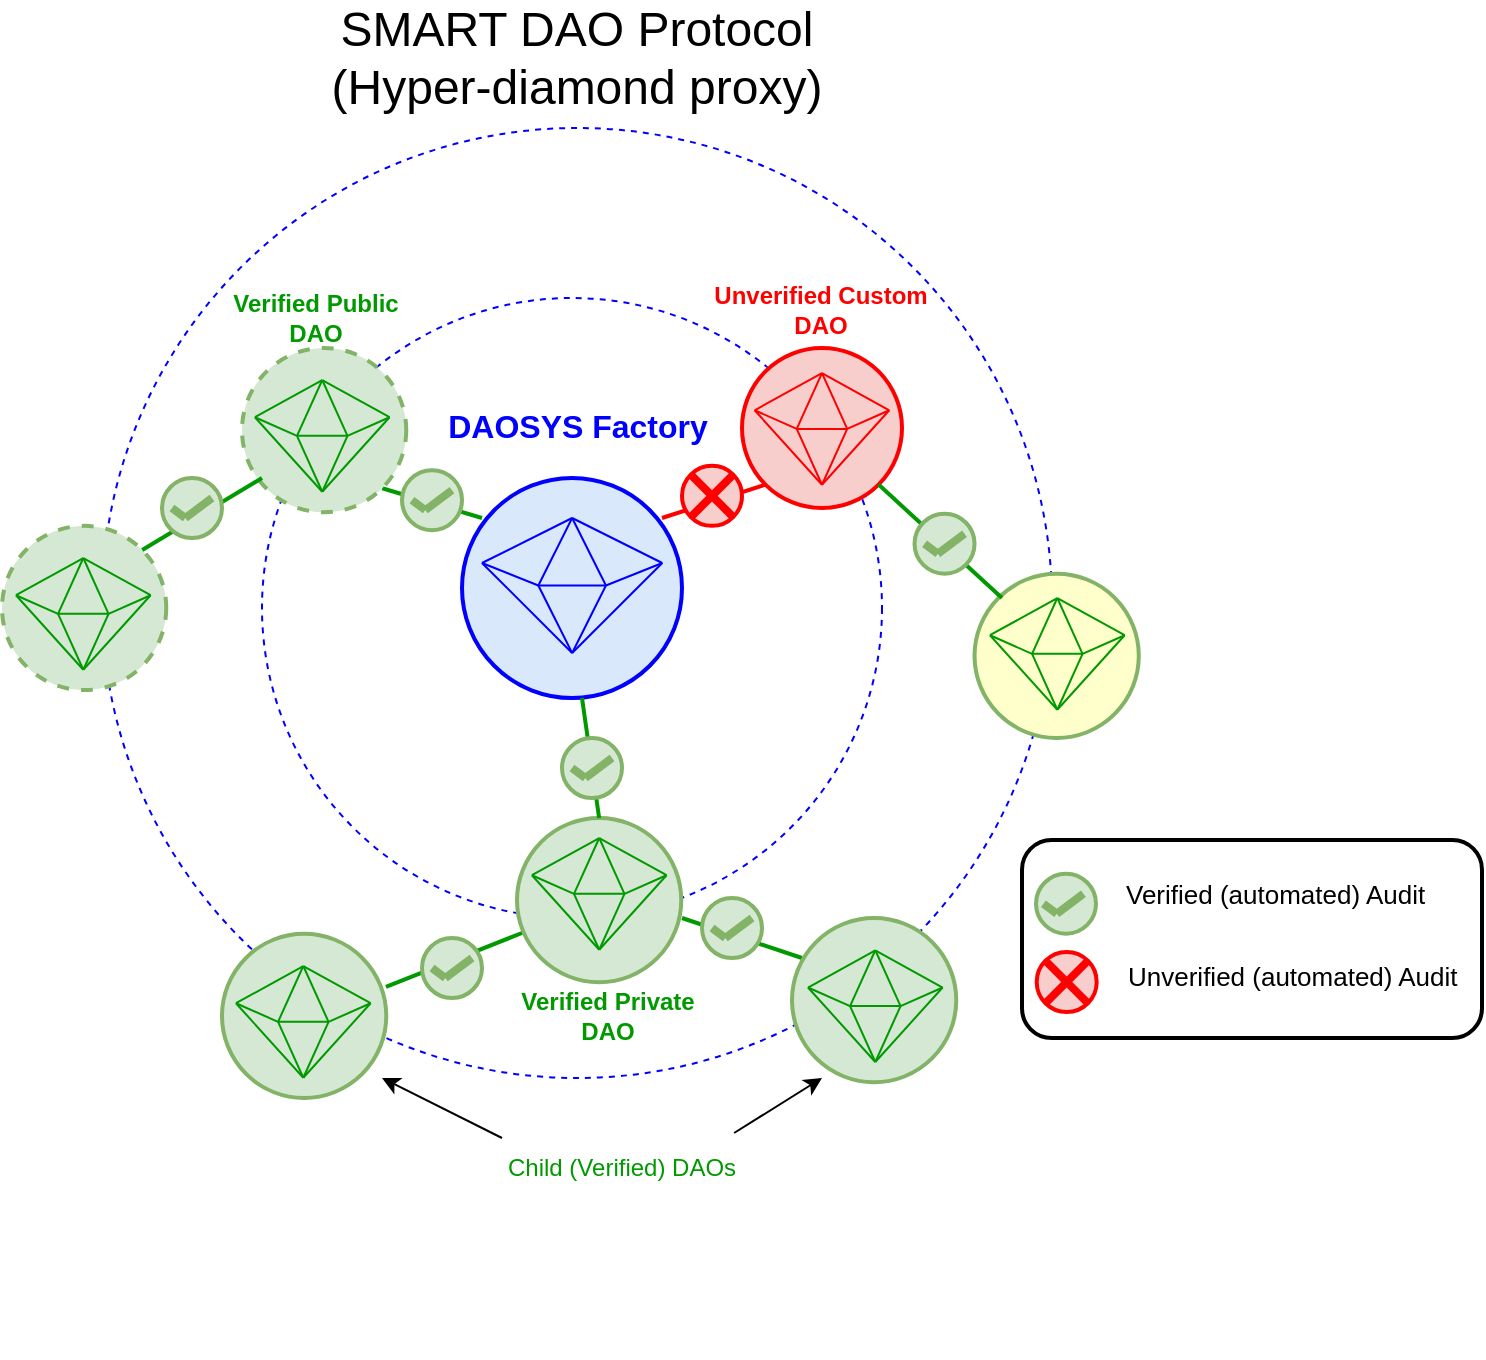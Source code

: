 <mxfile version="20.3.2" type="device"><diagram id="mxjwG-1gAkpVpYKzpntT" name="Page-1"><mxGraphModel dx="736" dy="1671" grid="1" gridSize="10" guides="1" tooltips="1" connect="1" arrows="1" fold="1" page="1" pageScale="1" pageWidth="850" pageHeight="1100" math="0" shadow="0"><root><mxCell id="0"/><mxCell id="1" parent="0"/><mxCell id="NHrQ_4SbH-Tb-YFwiNHi-237" value="" style="rounded=1;whiteSpace=wrap;html=1;strokeColor=#000000;strokeWidth=2;fontSize=20;fontColor=#009900;fillColor=#FFFFFF;" parent="1" vertex="1"><mxGeometry x="540" y="411" width="230" height="99" as="geometry"/></mxCell><mxCell id="NHrQ_4SbH-Tb-YFwiNHi-106" value="" style="ellipse;whiteSpace=wrap;html=1;aspect=fixed;strokeColor=#0000FF;strokeWidth=1;fillColor=#FFFFFF;dashed=1;" parent="1" vertex="1"><mxGeometry x="80" y="55" width="475" height="475" as="geometry"/></mxCell><mxCell id="NHrQ_4SbH-Tb-YFwiNHi-15" value="" style="group" parent="1" vertex="1" connectable="0"><mxGeometry x="260" y="230" width="380" height="440" as="geometry"/></mxCell><mxCell id="NHrQ_4SbH-Tb-YFwiNHi-19" value="" style="ellipse;whiteSpace=wrap;html=1;aspect=fixed;strokeWidth=1;strokeColor=#0000FF;dashed=1;" parent="NHrQ_4SbH-Tb-YFwiNHi-15" vertex="1"><mxGeometry x="-100" y="-90" width="310" height="310" as="geometry"/></mxCell><mxCell id="NHrQ_4SbH-Tb-YFwiNHi-65" value="" style="group" parent="NHrQ_4SbH-Tb-YFwiNHi-15" vertex="1" connectable="0"><mxGeometry x="47.5" y="200" width="140" height="240" as="geometry"/></mxCell><mxCell id="NHrQ_4SbH-Tb-YFwiNHi-66" value="" style="group" parent="NHrQ_4SbH-Tb-YFwiNHi-65" vertex="1" connectable="0"><mxGeometry x="-20" y="-30" width="140" height="240" as="geometry"/></mxCell><mxCell id="NHrQ_4SbH-Tb-YFwiNHi-67" value="" style="ellipse;whiteSpace=wrap;html=1;aspect=fixed;fillColor=#d5e8d4;strokeColor=#82b366;strokeWidth=2;" parent="NHrQ_4SbH-Tb-YFwiNHi-66" vertex="1"><mxGeometry width="82.133" height="82.133" as="geometry"/></mxCell><mxCell id="NHrQ_4SbH-Tb-YFwiNHi-68" value="" style="group" parent="NHrQ_4SbH-Tb-YFwiNHi-66" vertex="1" connectable="0"><mxGeometry x="7.467" y="9.998" width="74.667" height="74.483" as="geometry"/></mxCell><mxCell id="NHrQ_4SbH-Tb-YFwiNHi-69" value="" style="endArrow=none;html=1;rounded=0;strokeColor=#009900;" parent="NHrQ_4SbH-Tb-YFwiNHi-68" edge="1"><mxGeometry width="50" height="50" relative="1" as="geometry"><mxPoint y="18.621" as="sourcePoint"/><mxPoint x="33.653" as="targetPoint"/></mxGeometry></mxCell><mxCell id="NHrQ_4SbH-Tb-YFwiNHi-70" value="" style="endArrow=none;html=1;rounded=0;strokeColor=#009900;" parent="NHrQ_4SbH-Tb-YFwiNHi-68" edge="1"><mxGeometry width="50" height="50" relative="1" as="geometry"><mxPoint x="21.033" y="27.931" as="sourcePoint"/><mxPoint x="33.653" as="targetPoint"/></mxGeometry></mxCell><mxCell id="NHrQ_4SbH-Tb-YFwiNHi-71" value="" style="endArrow=none;html=1;rounded=0;strokeColor=#009900;" parent="NHrQ_4SbH-Tb-YFwiNHi-68" edge="1"><mxGeometry width="50" height="50" relative="1" as="geometry"><mxPoint x="46.272" y="27.931" as="sourcePoint"/><mxPoint x="33.653" as="targetPoint"/></mxGeometry></mxCell><mxCell id="NHrQ_4SbH-Tb-YFwiNHi-72" value="" style="endArrow=none;html=1;rounded=0;strokeColor=#009900;" parent="NHrQ_4SbH-Tb-YFwiNHi-68" edge="1"><mxGeometry width="50" height="50" relative="1" as="geometry"><mxPoint x="33.653" as="sourcePoint"/><mxPoint x="67.305" y="18.621" as="targetPoint"/></mxGeometry></mxCell><mxCell id="NHrQ_4SbH-Tb-YFwiNHi-73" value="" style="endArrow=none;html=1;rounded=0;strokeColor=#009900;" parent="NHrQ_4SbH-Tb-YFwiNHi-68" edge="1"><mxGeometry width="50" height="50" relative="1" as="geometry"><mxPoint y="18.621" as="sourcePoint"/><mxPoint x="33.653" y="55.862" as="targetPoint"/></mxGeometry></mxCell><mxCell id="NHrQ_4SbH-Tb-YFwiNHi-74" value="" style="endArrow=none;html=1;rounded=0;strokeColor=#009900;" parent="NHrQ_4SbH-Tb-YFwiNHi-68" edge="1"><mxGeometry width="50" height="50" relative="1" as="geometry"><mxPoint x="33.653" y="55.862" as="sourcePoint"/><mxPoint x="67.305" y="18.621" as="targetPoint"/></mxGeometry></mxCell><mxCell id="NHrQ_4SbH-Tb-YFwiNHi-75" value="" style="endArrow=none;html=1;rounded=0;strokeColor=#009900;" parent="NHrQ_4SbH-Tb-YFwiNHi-68" edge="1"><mxGeometry width="50" height="50" relative="1" as="geometry"><mxPoint x="33.653" y="55.862" as="sourcePoint"/><mxPoint x="46.272" y="27.931" as="targetPoint"/></mxGeometry></mxCell><mxCell id="NHrQ_4SbH-Tb-YFwiNHi-76" value="" style="endArrow=none;html=1;rounded=0;strokeColor=#009900;" parent="NHrQ_4SbH-Tb-YFwiNHi-68" edge="1"><mxGeometry width="50" height="50" relative="1" as="geometry"><mxPoint x="33.653" y="55.862" as="sourcePoint"/><mxPoint x="21.033" y="27.931" as="targetPoint"/></mxGeometry></mxCell><mxCell id="NHrQ_4SbH-Tb-YFwiNHi-77" value="" style="endArrow=none;html=1;rounded=0;strokeColor=#009900;" parent="NHrQ_4SbH-Tb-YFwiNHi-68" edge="1"><mxGeometry width="50" height="50" relative="1" as="geometry"><mxPoint x="21.033" y="27.931" as="sourcePoint"/><mxPoint x="46.272" y="27.931" as="targetPoint"/></mxGeometry></mxCell><mxCell id="NHrQ_4SbH-Tb-YFwiNHi-78" value="" style="endArrow=none;html=1;rounded=0;strokeColor=#009900;" parent="NHrQ_4SbH-Tb-YFwiNHi-68" edge="1"><mxGeometry width="50" height="50" relative="1" as="geometry"><mxPoint x="46.272" y="27.931" as="sourcePoint"/><mxPoint x="67.305" y="18.621" as="targetPoint"/></mxGeometry></mxCell><mxCell id="NHrQ_4SbH-Tb-YFwiNHi-79" value="" style="endArrow=none;html=1;rounded=0;strokeColor=#009900;" parent="NHrQ_4SbH-Tb-YFwiNHi-68" edge="1"><mxGeometry width="50" height="50" relative="1" as="geometry"><mxPoint y="18.621" as="sourcePoint"/><mxPoint x="21.033" y="27.931" as="targetPoint"/></mxGeometry></mxCell><mxCell id="NHrQ_4SbH-Tb-YFwiNHi-165" value="" style="endArrow=none;html=1;rounded=0;strokeWidth=2;fillColor=#008a00;strokeColor=#009900;" parent="NHrQ_4SbH-Tb-YFwiNHi-66" edge="1"><mxGeometry width="50" height="50" relative="1" as="geometry"><mxPoint x="142.5" y="70" as="sourcePoint"/><mxPoint x="82.5" y="50" as="targetPoint"/></mxGeometry></mxCell><mxCell id="NHrQ_4SbH-Tb-YFwiNHi-201" value="" style="group" parent="NHrQ_4SbH-Tb-YFwiNHi-66" vertex="1" connectable="0"><mxGeometry x="92.5" y="40" width="30" height="30" as="geometry"/></mxCell><mxCell id="NHrQ_4SbH-Tb-YFwiNHi-202" value="" style="ellipse;whiteSpace=wrap;html=1;aspect=fixed;strokeColor=#82B366;strokeWidth=2;fillColor=#D5E8D4;" parent="NHrQ_4SbH-Tb-YFwiNHi-201" vertex="1"><mxGeometry width="30" height="30" as="geometry"/></mxCell><mxCell id="NHrQ_4SbH-Tb-YFwiNHi-203" value="" style="group" parent="NHrQ_4SbH-Tb-YFwiNHi-201" vertex="1" connectable="0"><mxGeometry x="5" y="10" width="20" height="10" as="geometry"/></mxCell><mxCell id="NHrQ_4SbH-Tb-YFwiNHi-204" value="" style="endArrow=none;html=1;rounded=0;strokeColor=#82B366;strokeWidth=4;" parent="NHrQ_4SbH-Tb-YFwiNHi-203" edge="1"><mxGeometry width="50" height="50" relative="1" as="geometry"><mxPoint x="6.667" y="10" as="sourcePoint"/><mxPoint x="20" as="targetPoint"/></mxGeometry></mxCell><mxCell id="NHrQ_4SbH-Tb-YFwiNHi-205" value="" style="endArrow=none;html=1;rounded=0;strokeColor=#82B366;strokeWidth=4;" parent="NHrQ_4SbH-Tb-YFwiNHi-203" edge="1"><mxGeometry width="50" height="50" relative="1" as="geometry"><mxPoint x="6.667" y="10" as="sourcePoint"/><mxPoint y="5" as="targetPoint"/></mxGeometry></mxCell><mxCell id="NHrQ_4SbH-Tb-YFwiNHi-219" value="&lt;font color=&quot;#009900&quot;&gt;Child (Verified) DAOs&lt;/font&gt;" style="text;html=1;strokeColor=none;fillColor=none;align=left;verticalAlign=middle;whiteSpace=wrap;rounded=0;strokeWidth=2;" parent="NHrQ_4SbH-Tb-YFwiNHi-66" vertex="1"><mxGeometry x="-6.5" y="160" width="130" height="30" as="geometry"/></mxCell><mxCell id="NHrQ_4SbH-Tb-YFwiNHi-224" value="&lt;b&gt;&lt;font color=&quot;#009900&quot;&gt;Verified Private &lt;br&gt;DAO&lt;/font&gt;&lt;/b&gt;" style="text;html=1;strokeColor=none;fillColor=none;align=center;verticalAlign=middle;whiteSpace=wrap;rounded=0;strokeWidth=2;" parent="NHrQ_4SbH-Tb-YFwiNHi-66" vertex="1"><mxGeometry x="-19.93" y="84.48" width="130" height="30" as="geometry"/></mxCell><mxCell id="NHrQ_4SbH-Tb-YFwiNHi-12" value="" style="ellipse;whiteSpace=wrap;html=1;aspect=fixed;fillColor=#dae8fc;strokeColor=#0000FF;strokeWidth=2;" parent="NHrQ_4SbH-Tb-YFwiNHi-15" vertex="1"><mxGeometry width="110" height="110" as="geometry"/></mxCell><mxCell id="NHrQ_4SbH-Tb-YFwiNHi-150" value="" style="group" parent="NHrQ_4SbH-Tb-YFwiNHi-15" vertex="1" connectable="0"><mxGeometry x="165" y="220" width="84.67" height="92.61" as="geometry"/></mxCell><mxCell id="NHrQ_4SbH-Tb-YFwiNHi-151" value="" style="ellipse;whiteSpace=wrap;html=1;aspect=fixed;fillColor=#d5e8d4;strokeColor=#82b366;strokeWidth=2;" parent="NHrQ_4SbH-Tb-YFwiNHi-150" vertex="1"><mxGeometry width="82.133" height="82.133" as="geometry"/></mxCell><mxCell id="NHrQ_4SbH-Tb-YFwiNHi-152" value="" style="group" parent="NHrQ_4SbH-Tb-YFwiNHi-150" vertex="1" connectable="0"><mxGeometry x="8" y="16.13" width="74.67" height="74.48" as="geometry"/></mxCell><mxCell id="NHrQ_4SbH-Tb-YFwiNHi-153" value="" style="endArrow=none;html=1;rounded=0;strokeColor=#009900;" parent="NHrQ_4SbH-Tb-YFwiNHi-152" edge="1"><mxGeometry width="50" height="50" relative="1" as="geometry"><mxPoint y="18.62" as="sourcePoint"/><mxPoint x="33.654" as="targetPoint"/></mxGeometry></mxCell><mxCell id="NHrQ_4SbH-Tb-YFwiNHi-154" value="" style="endArrow=none;html=1;rounded=0;strokeColor=#009900;" parent="NHrQ_4SbH-Tb-YFwiNHi-152" edge="1"><mxGeometry width="50" height="50" relative="1" as="geometry"><mxPoint x="21.034" y="27.93" as="sourcePoint"/><mxPoint x="33.654" as="targetPoint"/></mxGeometry></mxCell><mxCell id="NHrQ_4SbH-Tb-YFwiNHi-155" value="" style="endArrow=none;html=1;rounded=0;strokeColor=#009900;" parent="NHrQ_4SbH-Tb-YFwiNHi-152" edge="1"><mxGeometry width="50" height="50" relative="1" as="geometry"><mxPoint x="46.274" y="27.93" as="sourcePoint"/><mxPoint x="33.654" as="targetPoint"/></mxGeometry></mxCell><mxCell id="NHrQ_4SbH-Tb-YFwiNHi-156" value="" style="endArrow=none;html=1;rounded=0;strokeColor=#009900;" parent="NHrQ_4SbH-Tb-YFwiNHi-152" edge="1"><mxGeometry width="50" height="50" relative="1" as="geometry"><mxPoint x="33.654" as="sourcePoint"/><mxPoint x="67.308" y="18.62" as="targetPoint"/></mxGeometry></mxCell><mxCell id="NHrQ_4SbH-Tb-YFwiNHi-157" value="" style="endArrow=none;html=1;rounded=0;strokeColor=#009900;" parent="NHrQ_4SbH-Tb-YFwiNHi-152" edge="1"><mxGeometry width="50" height="50" relative="1" as="geometry"><mxPoint y="18.62" as="sourcePoint"/><mxPoint x="33.654" y="55.86" as="targetPoint"/></mxGeometry></mxCell><mxCell id="NHrQ_4SbH-Tb-YFwiNHi-158" value="" style="endArrow=none;html=1;rounded=0;strokeColor=#009900;" parent="NHrQ_4SbH-Tb-YFwiNHi-152" edge="1"><mxGeometry width="50" height="50" relative="1" as="geometry"><mxPoint x="33.654" y="55.86" as="sourcePoint"/><mxPoint x="67.308" y="18.62" as="targetPoint"/></mxGeometry></mxCell><mxCell id="NHrQ_4SbH-Tb-YFwiNHi-159" value="" style="endArrow=none;html=1;rounded=0;strokeColor=#009900;" parent="NHrQ_4SbH-Tb-YFwiNHi-152" edge="1"><mxGeometry width="50" height="50" relative="1" as="geometry"><mxPoint x="33.654" y="55.86" as="sourcePoint"/><mxPoint x="46.274" y="27.93" as="targetPoint"/></mxGeometry></mxCell><mxCell id="NHrQ_4SbH-Tb-YFwiNHi-160" value="" style="endArrow=none;html=1;rounded=0;strokeColor=#009900;" parent="NHrQ_4SbH-Tb-YFwiNHi-152" edge="1"><mxGeometry width="50" height="50" relative="1" as="geometry"><mxPoint x="33.654" y="55.86" as="sourcePoint"/><mxPoint x="21.034" y="27.93" as="targetPoint"/></mxGeometry></mxCell><mxCell id="NHrQ_4SbH-Tb-YFwiNHi-161" value="" style="endArrow=none;html=1;rounded=0;strokeColor=#009900;" parent="NHrQ_4SbH-Tb-YFwiNHi-152" edge="1"><mxGeometry width="50" height="50" relative="1" as="geometry"><mxPoint x="21.034" y="27.93" as="sourcePoint"/><mxPoint x="46.274" y="27.93" as="targetPoint"/></mxGeometry></mxCell><mxCell id="NHrQ_4SbH-Tb-YFwiNHi-162" value="" style="endArrow=none;html=1;rounded=0;strokeColor=#009900;" parent="NHrQ_4SbH-Tb-YFwiNHi-152" edge="1"><mxGeometry width="50" height="50" relative="1" as="geometry"><mxPoint x="46.274" y="27.93" as="sourcePoint"/><mxPoint x="67.308" y="18.62" as="targetPoint"/></mxGeometry></mxCell><mxCell id="NHrQ_4SbH-Tb-YFwiNHi-163" value="" style="endArrow=none;html=1;rounded=0;strokeColor=#009900;" parent="NHrQ_4SbH-Tb-YFwiNHi-152" edge="1"><mxGeometry width="50" height="50" relative="1" as="geometry"><mxPoint y="18.62" as="sourcePoint"/><mxPoint x="21.034" y="27.93" as="targetPoint"/></mxGeometry></mxCell><mxCell id="NHrQ_4SbH-Tb-YFwiNHi-222" value="" style="endArrow=classic;html=1;rounded=0;strokeColor=#000000;strokeWidth=1;exitX=0.885;exitY=-0.083;exitDx=0;exitDy=0;exitPerimeter=0;" parent="NHrQ_4SbH-Tb-YFwiNHi-15" source="NHrQ_4SbH-Tb-YFwiNHi-219" edge="1"><mxGeometry width="50" height="50" relative="1" as="geometry"><mxPoint x="237.39" y="362.02" as="sourcePoint"/><mxPoint x="180" y="300" as="targetPoint"/></mxGeometry></mxCell><mxCell id="NHrQ_4SbH-Tb-YFwiNHi-223" value="&lt;b&gt;&lt;font color=&quot;#0000ff&quot; style=&quot;font-size: 16px;&quot;&gt;DAOSYS Factory&lt;/font&gt;&lt;/b&gt;" style="text;html=1;strokeColor=none;fillColor=none;align=center;verticalAlign=middle;whiteSpace=wrap;rounded=0;strokeWidth=2;" parent="NHrQ_4SbH-Tb-YFwiNHi-15" vertex="1"><mxGeometry x="-12" y="-41" width="140" height="30" as="geometry"/></mxCell><mxCell id="NHrQ_4SbH-Tb-YFwiNHi-13" value="" style="group" parent="1" vertex="1" connectable="0"><mxGeometry x="270" y="250" width="100" height="90" as="geometry"/></mxCell><mxCell id="NHrQ_4SbH-Tb-YFwiNHi-1" value="" style="endArrow=none;html=1;rounded=0;strokeColor=#0000FF;" parent="NHrQ_4SbH-Tb-YFwiNHi-13" edge="1"><mxGeometry width="50" height="50" relative="1" as="geometry"><mxPoint y="22.5" as="sourcePoint"/><mxPoint x="45.07" as="targetPoint"/></mxGeometry></mxCell><mxCell id="NHrQ_4SbH-Tb-YFwiNHi-2" value="" style="endArrow=none;html=1;rounded=0;strokeColor=#0000FF;" parent="NHrQ_4SbH-Tb-YFwiNHi-13" edge="1"><mxGeometry width="50" height="50" relative="1" as="geometry"><mxPoint x="28.169" y="33.75" as="sourcePoint"/><mxPoint x="45.07" as="targetPoint"/></mxGeometry></mxCell><mxCell id="NHrQ_4SbH-Tb-YFwiNHi-3" value="" style="endArrow=none;html=1;rounded=0;strokeColor=#0000FF;" parent="NHrQ_4SbH-Tb-YFwiNHi-13" edge="1"><mxGeometry width="50" height="50" relative="1" as="geometry"><mxPoint x="61.972" y="33.75" as="sourcePoint"/><mxPoint x="45.07" as="targetPoint"/></mxGeometry></mxCell><mxCell id="NHrQ_4SbH-Tb-YFwiNHi-4" value="" style="endArrow=none;html=1;rounded=0;strokeColor=#0000FF;" parent="NHrQ_4SbH-Tb-YFwiNHi-13" edge="1"><mxGeometry width="50" height="50" relative="1" as="geometry"><mxPoint x="45.07" as="sourcePoint"/><mxPoint x="90.141" y="22.5" as="targetPoint"/></mxGeometry></mxCell><mxCell id="NHrQ_4SbH-Tb-YFwiNHi-5" value="" style="endArrow=none;html=1;rounded=0;strokeColor=#0000FF;" parent="NHrQ_4SbH-Tb-YFwiNHi-13" edge="1"><mxGeometry width="50" height="50" relative="1" as="geometry"><mxPoint y="22.5" as="sourcePoint"/><mxPoint x="45.07" y="67.5" as="targetPoint"/></mxGeometry></mxCell><mxCell id="NHrQ_4SbH-Tb-YFwiNHi-6" value="" style="endArrow=none;html=1;rounded=0;strokeColor=#0000FF;" parent="NHrQ_4SbH-Tb-YFwiNHi-13" edge="1"><mxGeometry width="50" height="50" relative="1" as="geometry"><mxPoint x="45.07" y="67.5" as="sourcePoint"/><mxPoint x="90.141" y="22.5" as="targetPoint"/></mxGeometry></mxCell><mxCell id="NHrQ_4SbH-Tb-YFwiNHi-7" value="" style="endArrow=none;html=1;rounded=0;strokeColor=#0000FF;" parent="NHrQ_4SbH-Tb-YFwiNHi-13" edge="1"><mxGeometry width="50" height="50" relative="1" as="geometry"><mxPoint x="45.07" y="67.5" as="sourcePoint"/><mxPoint x="61.972" y="33.75" as="targetPoint"/></mxGeometry></mxCell><mxCell id="NHrQ_4SbH-Tb-YFwiNHi-8" value="" style="endArrow=none;html=1;rounded=0;strokeColor=#0000FF;" parent="NHrQ_4SbH-Tb-YFwiNHi-13" edge="1"><mxGeometry width="50" height="50" relative="1" as="geometry"><mxPoint x="45.07" y="67.5" as="sourcePoint"/><mxPoint x="28.169" y="33.75" as="targetPoint"/></mxGeometry></mxCell><mxCell id="NHrQ_4SbH-Tb-YFwiNHi-9" value="" style="endArrow=none;html=1;rounded=0;strokeColor=#0000FF;" parent="NHrQ_4SbH-Tb-YFwiNHi-13" edge="1"><mxGeometry width="50" height="50" relative="1" as="geometry"><mxPoint x="28.169" y="33.75" as="sourcePoint"/><mxPoint x="61.972" y="33.75" as="targetPoint"/></mxGeometry></mxCell><mxCell id="NHrQ_4SbH-Tb-YFwiNHi-10" value="" style="endArrow=none;html=1;rounded=0;strokeColor=#0000FF;" parent="NHrQ_4SbH-Tb-YFwiNHi-13" edge="1"><mxGeometry width="50" height="50" relative="1" as="geometry"><mxPoint x="61.972" y="33.75" as="sourcePoint"/><mxPoint x="90.141" y="22.5" as="targetPoint"/></mxGeometry></mxCell><mxCell id="NHrQ_4SbH-Tb-YFwiNHi-11" value="" style="endArrow=none;html=1;rounded=0;strokeColor=#0000FF;" parent="NHrQ_4SbH-Tb-YFwiNHi-13" edge="1"><mxGeometry width="50" height="50" relative="1" as="geometry"><mxPoint y="22.5" as="sourcePoint"/><mxPoint x="28.169" y="33.75" as="targetPoint"/></mxGeometry></mxCell><mxCell id="NHrQ_4SbH-Tb-YFwiNHi-85" value="" style="endArrow=none;html=1;rounded=0;strokeWidth=2;fillColor=#e51400;strokeColor=#FF0000;exitX=0;exitY=1;exitDx=0;exitDy=0;" parent="1" source="NHrQ_4SbH-Tb-YFwiNHi-37" edge="1"><mxGeometry width="50" height="50" relative="1" as="geometry"><mxPoint x="580" y="260" as="sourcePoint"/><mxPoint x="360" y="250" as="targetPoint"/></mxGeometry></mxCell><mxCell id="NHrQ_4SbH-Tb-YFwiNHi-84" value="" style="endArrow=none;html=1;rounded=0;exitX=1;exitY=1;exitDx=0;exitDy=0;strokeWidth=2;fillColor=#008a00;strokeColor=#009900;" parent="1" source="NHrQ_4SbH-Tb-YFwiNHi-22" edge="1"><mxGeometry width="50" height="50" relative="1" as="geometry"><mxPoint x="439.995" y="112.028" as="sourcePoint"/><mxPoint x="270" y="250" as="targetPoint"/></mxGeometry></mxCell><mxCell id="NHrQ_4SbH-Tb-YFwiNHi-86" value="&lt;b&gt;&lt;font color=&quot;#ff0000&quot;&gt;Unverified Custom &lt;br&gt;DAO&lt;/font&gt;&lt;/b&gt;" style="text;html=1;strokeColor=none;fillColor=none;align=center;verticalAlign=middle;whiteSpace=wrap;rounded=0;strokeWidth=2;" parent="1" vertex="1"><mxGeometry x="371.67" y="131" width="135" height="30" as="geometry"/></mxCell><mxCell id="NHrQ_4SbH-Tb-YFwiNHi-80" value="" style="endArrow=none;html=1;rounded=0;exitX=0.5;exitY=0;exitDx=0;exitDy=0;strokeWidth=2;fillColor=#008a00;strokeColor=#009900;" parent="1" source="NHrQ_4SbH-Tb-YFwiNHi-67" edge="1"><mxGeometry width="50" height="50" relative="1" as="geometry"><mxPoint x="320" y="410" as="sourcePoint"/><mxPoint x="320" y="340" as="targetPoint"/></mxGeometry></mxCell><mxCell id="NHrQ_4SbH-Tb-YFwiNHi-20" value="" style="group;strokeWidth=2;" parent="1" vertex="1" connectable="0"><mxGeometry x="150" y="165" width="140" height="240" as="geometry"/></mxCell><mxCell id="NHrQ_4SbH-Tb-YFwiNHi-21" value="" style="group" parent="NHrQ_4SbH-Tb-YFwiNHi-20" vertex="1" connectable="0"><mxGeometry width="140" height="240" as="geometry"/></mxCell><mxCell id="NHrQ_4SbH-Tb-YFwiNHi-22" value="" style="ellipse;whiteSpace=wrap;html=1;aspect=fixed;fillColor=#d5e8d4;strokeColor=#82b366;strokeWidth=2;dashed=1;" parent="NHrQ_4SbH-Tb-YFwiNHi-21" vertex="1"><mxGeometry width="82.133" height="82.133" as="geometry"/></mxCell><mxCell id="NHrQ_4SbH-Tb-YFwiNHi-186" value="" style="group" parent="NHrQ_4SbH-Tb-YFwiNHi-21" vertex="1" connectable="0"><mxGeometry x="80" y="61.07" width="30" height="30" as="geometry"/></mxCell><mxCell id="NHrQ_4SbH-Tb-YFwiNHi-187" value="" style="ellipse;whiteSpace=wrap;html=1;aspect=fixed;strokeColor=#82B366;strokeWidth=2;fillColor=#D5E8D4;" parent="NHrQ_4SbH-Tb-YFwiNHi-186" vertex="1"><mxGeometry width="30" height="30" as="geometry"/></mxCell><mxCell id="NHrQ_4SbH-Tb-YFwiNHi-188" value="" style="group" parent="NHrQ_4SbH-Tb-YFwiNHi-186" vertex="1" connectable="0"><mxGeometry x="5" y="10" width="20" height="10" as="geometry"/></mxCell><mxCell id="NHrQ_4SbH-Tb-YFwiNHi-189" value="" style="endArrow=none;html=1;rounded=0;strokeColor=#82B366;strokeWidth=4;" parent="NHrQ_4SbH-Tb-YFwiNHi-188" edge="1"><mxGeometry width="50" height="50" relative="1" as="geometry"><mxPoint x="6.667" y="10" as="sourcePoint"/><mxPoint x="20" as="targetPoint"/></mxGeometry></mxCell><mxCell id="NHrQ_4SbH-Tb-YFwiNHi-190" value="" style="endArrow=none;html=1;rounded=0;strokeColor=#82B366;strokeWidth=4;" parent="NHrQ_4SbH-Tb-YFwiNHi-188" edge="1"><mxGeometry width="50" height="50" relative="1" as="geometry"><mxPoint x="6.667" y="10" as="sourcePoint"/><mxPoint y="5" as="targetPoint"/></mxGeometry></mxCell><mxCell id="NHrQ_4SbH-Tb-YFwiNHi-23" value="" style="group" parent="NHrQ_4SbH-Tb-YFwiNHi-20" vertex="1" connectable="0"><mxGeometry x="6.47" y="16" width="74.67" height="74.48" as="geometry"/></mxCell><mxCell id="NHrQ_4SbH-Tb-YFwiNHi-24" value="" style="endArrow=none;html=1;rounded=0;strokeColor=#009900;" parent="NHrQ_4SbH-Tb-YFwiNHi-23" edge="1"><mxGeometry width="50" height="50" relative="1" as="geometry"><mxPoint y="18.62" as="sourcePoint"/><mxPoint x="33.654" as="targetPoint"/></mxGeometry></mxCell><mxCell id="NHrQ_4SbH-Tb-YFwiNHi-25" value="" style="endArrow=none;html=1;rounded=0;strokeColor=#009900;" parent="NHrQ_4SbH-Tb-YFwiNHi-23" edge="1"><mxGeometry width="50" height="50" relative="1" as="geometry"><mxPoint x="21.034" y="27.93" as="sourcePoint"/><mxPoint x="33.654" as="targetPoint"/></mxGeometry></mxCell><mxCell id="NHrQ_4SbH-Tb-YFwiNHi-26" value="" style="endArrow=none;html=1;rounded=0;strokeColor=#009900;" parent="NHrQ_4SbH-Tb-YFwiNHi-23" edge="1"><mxGeometry width="50" height="50" relative="1" as="geometry"><mxPoint x="46.274" y="27.93" as="sourcePoint"/><mxPoint x="33.654" as="targetPoint"/></mxGeometry></mxCell><mxCell id="NHrQ_4SbH-Tb-YFwiNHi-27" value="" style="endArrow=none;html=1;rounded=0;strokeColor=#009900;" parent="NHrQ_4SbH-Tb-YFwiNHi-23" edge="1"><mxGeometry width="50" height="50" relative="1" as="geometry"><mxPoint x="33.654" as="sourcePoint"/><mxPoint x="67.308" y="18.62" as="targetPoint"/></mxGeometry></mxCell><mxCell id="NHrQ_4SbH-Tb-YFwiNHi-28" value="" style="endArrow=none;html=1;rounded=0;strokeColor=#009900;" parent="NHrQ_4SbH-Tb-YFwiNHi-23" edge="1"><mxGeometry width="50" height="50" relative="1" as="geometry"><mxPoint y="18.62" as="sourcePoint"/><mxPoint x="33.654" y="55.86" as="targetPoint"/></mxGeometry></mxCell><mxCell id="NHrQ_4SbH-Tb-YFwiNHi-29" value="" style="endArrow=none;html=1;rounded=0;strokeColor=#009900;" parent="NHrQ_4SbH-Tb-YFwiNHi-23" edge="1"><mxGeometry width="50" height="50" relative="1" as="geometry"><mxPoint x="33.654" y="55.86" as="sourcePoint"/><mxPoint x="67.308" y="18.62" as="targetPoint"/></mxGeometry></mxCell><mxCell id="NHrQ_4SbH-Tb-YFwiNHi-30" value="" style="endArrow=none;html=1;rounded=0;strokeColor=#009900;" parent="NHrQ_4SbH-Tb-YFwiNHi-23" edge="1"><mxGeometry width="50" height="50" relative="1" as="geometry"><mxPoint x="33.654" y="55.86" as="sourcePoint"/><mxPoint x="46.274" y="27.93" as="targetPoint"/></mxGeometry></mxCell><mxCell id="NHrQ_4SbH-Tb-YFwiNHi-31" value="" style="endArrow=none;html=1;rounded=0;strokeColor=#009900;" parent="NHrQ_4SbH-Tb-YFwiNHi-23" edge="1"><mxGeometry width="50" height="50" relative="1" as="geometry"><mxPoint x="33.654" y="55.86" as="sourcePoint"/><mxPoint x="21.034" y="27.93" as="targetPoint"/></mxGeometry></mxCell><mxCell id="NHrQ_4SbH-Tb-YFwiNHi-32" value="" style="endArrow=none;html=1;rounded=0;strokeColor=#009900;" parent="NHrQ_4SbH-Tb-YFwiNHi-23" edge="1"><mxGeometry width="50" height="50" relative="1" as="geometry"><mxPoint x="21.034" y="27.93" as="sourcePoint"/><mxPoint x="46.274" y="27.93" as="targetPoint"/></mxGeometry></mxCell><mxCell id="NHrQ_4SbH-Tb-YFwiNHi-33" value="" style="endArrow=none;html=1;rounded=0;strokeColor=#009900;" parent="NHrQ_4SbH-Tb-YFwiNHi-23" edge="1"><mxGeometry width="50" height="50" relative="1" as="geometry"><mxPoint x="46.274" y="27.93" as="sourcePoint"/><mxPoint x="67.308" y="18.62" as="targetPoint"/></mxGeometry></mxCell><mxCell id="NHrQ_4SbH-Tb-YFwiNHi-34" value="" style="endArrow=none;html=1;rounded=0;strokeColor=#009900;" parent="NHrQ_4SbH-Tb-YFwiNHi-23" edge="1"><mxGeometry width="50" height="50" relative="1" as="geometry"><mxPoint y="18.62" as="sourcePoint"/><mxPoint x="21.034" y="27.93" as="targetPoint"/></mxGeometry></mxCell><mxCell id="NHrQ_4SbH-Tb-YFwiNHi-35" value="" style="group" parent="1" vertex="1" connectable="0"><mxGeometry x="400" y="165" width="140" height="240" as="geometry"/></mxCell><mxCell id="NHrQ_4SbH-Tb-YFwiNHi-36" value="" style="group" parent="NHrQ_4SbH-Tb-YFwiNHi-35" vertex="1" connectable="0"><mxGeometry width="140" height="240" as="geometry"/></mxCell><mxCell id="NHrQ_4SbH-Tb-YFwiNHi-37" value="" style="ellipse;whiteSpace=wrap;html=1;aspect=fixed;fillColor=#f8cecc;strokeColor=#FF0000;strokeWidth=2;" parent="NHrQ_4SbH-Tb-YFwiNHi-36" vertex="1"><mxGeometry width="80" height="80" as="geometry"/></mxCell><mxCell id="NHrQ_4SbH-Tb-YFwiNHi-38" value="" style="group" parent="NHrQ_4SbH-Tb-YFwiNHi-36" vertex="1" connectable="0"><mxGeometry x="6.337" y="12.518" width="74.667" height="74.483" as="geometry"/></mxCell><mxCell id="NHrQ_4SbH-Tb-YFwiNHi-39" value="" style="endArrow=none;html=1;rounded=0;strokeColor=#FF0000;" parent="NHrQ_4SbH-Tb-YFwiNHi-38" edge="1"><mxGeometry width="50" height="50" relative="1" as="geometry"><mxPoint y="18.621" as="sourcePoint"/><mxPoint x="33.653" as="targetPoint"/></mxGeometry></mxCell><mxCell id="NHrQ_4SbH-Tb-YFwiNHi-40" value="" style="endArrow=none;html=1;rounded=0;strokeColor=#FF0000;" parent="NHrQ_4SbH-Tb-YFwiNHi-38" edge="1"><mxGeometry width="50" height="50" relative="1" as="geometry"><mxPoint x="21.033" y="27.931" as="sourcePoint"/><mxPoint x="33.653" as="targetPoint"/></mxGeometry></mxCell><mxCell id="NHrQ_4SbH-Tb-YFwiNHi-41" value="" style="endArrow=none;html=1;rounded=0;strokeColor=#FF0000;" parent="NHrQ_4SbH-Tb-YFwiNHi-38" edge="1"><mxGeometry width="50" height="50" relative="1" as="geometry"><mxPoint x="46.272" y="27.931" as="sourcePoint"/><mxPoint x="33.653" as="targetPoint"/></mxGeometry></mxCell><mxCell id="NHrQ_4SbH-Tb-YFwiNHi-42" value="" style="endArrow=none;html=1;rounded=0;strokeColor=#FF0000;" parent="NHrQ_4SbH-Tb-YFwiNHi-38" edge="1"><mxGeometry width="50" height="50" relative="1" as="geometry"><mxPoint x="33.653" as="sourcePoint"/><mxPoint x="67.305" y="18.621" as="targetPoint"/></mxGeometry></mxCell><mxCell id="NHrQ_4SbH-Tb-YFwiNHi-43" value="" style="endArrow=none;html=1;rounded=0;strokeColor=#FF0000;" parent="NHrQ_4SbH-Tb-YFwiNHi-38" edge="1"><mxGeometry width="50" height="50" relative="1" as="geometry"><mxPoint y="18.621" as="sourcePoint"/><mxPoint x="33.653" y="55.862" as="targetPoint"/></mxGeometry></mxCell><mxCell id="NHrQ_4SbH-Tb-YFwiNHi-44" value="" style="endArrow=none;html=1;rounded=0;strokeColor=#FF0000;" parent="NHrQ_4SbH-Tb-YFwiNHi-38" edge="1"><mxGeometry width="50" height="50" relative="1" as="geometry"><mxPoint x="33.653" y="55.862" as="sourcePoint"/><mxPoint x="67.305" y="18.621" as="targetPoint"/></mxGeometry></mxCell><mxCell id="NHrQ_4SbH-Tb-YFwiNHi-45" value="" style="endArrow=none;html=1;rounded=0;strokeColor=#FF0000;" parent="NHrQ_4SbH-Tb-YFwiNHi-38" edge="1"><mxGeometry width="50" height="50" relative="1" as="geometry"><mxPoint x="33.653" y="55.862" as="sourcePoint"/><mxPoint x="46.272" y="27.931" as="targetPoint"/></mxGeometry></mxCell><mxCell id="NHrQ_4SbH-Tb-YFwiNHi-46" value="" style="endArrow=none;html=1;rounded=0;strokeColor=#FF0000;" parent="NHrQ_4SbH-Tb-YFwiNHi-38" edge="1"><mxGeometry width="50" height="50" relative="1" as="geometry"><mxPoint x="33.653" y="55.862" as="sourcePoint"/><mxPoint x="21.033" y="27.931" as="targetPoint"/></mxGeometry></mxCell><mxCell id="NHrQ_4SbH-Tb-YFwiNHi-47" value="" style="endArrow=none;html=1;rounded=0;strokeColor=#FF0000;" parent="NHrQ_4SbH-Tb-YFwiNHi-38" edge="1"><mxGeometry width="50" height="50" relative="1" as="geometry"><mxPoint x="21.033" y="27.931" as="sourcePoint"/><mxPoint x="46.272" y="27.931" as="targetPoint"/></mxGeometry></mxCell><mxCell id="NHrQ_4SbH-Tb-YFwiNHi-48" value="" style="endArrow=none;html=1;rounded=0;strokeColor=#FF0000;" parent="NHrQ_4SbH-Tb-YFwiNHi-38" edge="1"><mxGeometry width="50" height="50" relative="1" as="geometry"><mxPoint x="46.272" y="27.931" as="sourcePoint"/><mxPoint x="67.305" y="18.621" as="targetPoint"/></mxGeometry></mxCell><mxCell id="NHrQ_4SbH-Tb-YFwiNHi-49" value="" style="endArrow=none;html=1;rounded=0;strokeColor=#FF0000;" parent="NHrQ_4SbH-Tb-YFwiNHi-38" edge="1"><mxGeometry width="50" height="50" relative="1" as="geometry"><mxPoint y="18.621" as="sourcePoint"/><mxPoint x="21.033" y="27.931" as="targetPoint"/></mxGeometry></mxCell><mxCell id="NHrQ_4SbH-Tb-YFwiNHi-107" value="" style="ellipse;whiteSpace=wrap;html=1;aspect=fixed;fillColor=#d5e8d4;strokeColor=#82b366;strokeWidth=2;dashed=1;" parent="1" vertex="1"><mxGeometry x="30" y="253.93" width="82.133" height="82.133" as="geometry"/></mxCell><mxCell id="NHrQ_4SbH-Tb-YFwiNHi-108" value="" style="group" parent="1" vertex="1" connectable="0"><mxGeometry x="37" y="270" width="74.67" height="74.48" as="geometry"/></mxCell><mxCell id="NHrQ_4SbH-Tb-YFwiNHi-109" value="" style="endArrow=none;html=1;rounded=0;strokeColor=#009900;" parent="NHrQ_4SbH-Tb-YFwiNHi-108" edge="1"><mxGeometry width="50" height="50" relative="1" as="geometry"><mxPoint y="18.62" as="sourcePoint"/><mxPoint x="33.654" as="targetPoint"/></mxGeometry></mxCell><mxCell id="NHrQ_4SbH-Tb-YFwiNHi-110" value="" style="endArrow=none;html=1;rounded=0;strokeColor=#009900;" parent="NHrQ_4SbH-Tb-YFwiNHi-108" edge="1"><mxGeometry width="50" height="50" relative="1" as="geometry"><mxPoint x="21.034" y="27.93" as="sourcePoint"/><mxPoint x="33.654" as="targetPoint"/></mxGeometry></mxCell><mxCell id="NHrQ_4SbH-Tb-YFwiNHi-111" value="" style="endArrow=none;html=1;rounded=0;strokeColor=#009900;" parent="NHrQ_4SbH-Tb-YFwiNHi-108" edge="1"><mxGeometry width="50" height="50" relative="1" as="geometry"><mxPoint x="46.274" y="27.93" as="sourcePoint"/><mxPoint x="33.654" as="targetPoint"/></mxGeometry></mxCell><mxCell id="NHrQ_4SbH-Tb-YFwiNHi-112" value="" style="endArrow=none;html=1;rounded=0;strokeColor=#009900;" parent="NHrQ_4SbH-Tb-YFwiNHi-108" edge="1"><mxGeometry width="50" height="50" relative="1" as="geometry"><mxPoint x="33.654" as="sourcePoint"/><mxPoint x="67.308" y="18.62" as="targetPoint"/></mxGeometry></mxCell><mxCell id="NHrQ_4SbH-Tb-YFwiNHi-113" value="" style="endArrow=none;html=1;rounded=0;strokeColor=#009900;" parent="NHrQ_4SbH-Tb-YFwiNHi-108" edge="1"><mxGeometry width="50" height="50" relative="1" as="geometry"><mxPoint y="18.62" as="sourcePoint"/><mxPoint x="33.654" y="55.86" as="targetPoint"/></mxGeometry></mxCell><mxCell id="NHrQ_4SbH-Tb-YFwiNHi-114" value="" style="endArrow=none;html=1;rounded=0;strokeColor=#009900;" parent="NHrQ_4SbH-Tb-YFwiNHi-108" edge="1"><mxGeometry width="50" height="50" relative="1" as="geometry"><mxPoint x="33.654" y="55.86" as="sourcePoint"/><mxPoint x="67.308" y="18.62" as="targetPoint"/></mxGeometry></mxCell><mxCell id="NHrQ_4SbH-Tb-YFwiNHi-115" value="" style="endArrow=none;html=1;rounded=0;strokeColor=#009900;" parent="NHrQ_4SbH-Tb-YFwiNHi-108" edge="1"><mxGeometry width="50" height="50" relative="1" as="geometry"><mxPoint x="33.654" y="55.86" as="sourcePoint"/><mxPoint x="46.274" y="27.93" as="targetPoint"/></mxGeometry></mxCell><mxCell id="NHrQ_4SbH-Tb-YFwiNHi-116" value="" style="endArrow=none;html=1;rounded=0;strokeColor=#009900;" parent="NHrQ_4SbH-Tb-YFwiNHi-108" edge="1"><mxGeometry width="50" height="50" relative="1" as="geometry"><mxPoint x="33.654" y="55.86" as="sourcePoint"/><mxPoint x="21.034" y="27.93" as="targetPoint"/></mxGeometry></mxCell><mxCell id="NHrQ_4SbH-Tb-YFwiNHi-117" value="" style="endArrow=none;html=1;rounded=0;strokeColor=#009900;" parent="NHrQ_4SbH-Tb-YFwiNHi-108" edge="1"><mxGeometry width="50" height="50" relative="1" as="geometry"><mxPoint x="21.034" y="27.93" as="sourcePoint"/><mxPoint x="46.274" y="27.93" as="targetPoint"/></mxGeometry></mxCell><mxCell id="NHrQ_4SbH-Tb-YFwiNHi-118" value="" style="endArrow=none;html=1;rounded=0;strokeColor=#009900;" parent="NHrQ_4SbH-Tb-YFwiNHi-108" edge="1"><mxGeometry width="50" height="50" relative="1" as="geometry"><mxPoint x="46.274" y="27.93" as="sourcePoint"/><mxPoint x="67.308" y="18.62" as="targetPoint"/></mxGeometry></mxCell><mxCell id="NHrQ_4SbH-Tb-YFwiNHi-119" value="" style="endArrow=none;html=1;rounded=0;strokeColor=#009900;" parent="NHrQ_4SbH-Tb-YFwiNHi-108" edge="1"><mxGeometry width="50" height="50" relative="1" as="geometry"><mxPoint y="18.62" as="sourcePoint"/><mxPoint x="21.034" y="27.93" as="targetPoint"/></mxGeometry></mxCell><mxCell id="NHrQ_4SbH-Tb-YFwiNHi-87" value="&lt;b&gt;&lt;font color=&quot;#009900&quot;&gt;Verified Public&lt;br&gt;DAO&lt;/font&gt;&lt;/b&gt;" style="text;html=1;strokeColor=none;fillColor=none;align=center;verticalAlign=middle;whiteSpace=wrap;rounded=0;strokeWidth=2;" parent="1" vertex="1"><mxGeometry x="122" y="135" width="130" height="30" as="geometry"/></mxCell><mxCell id="NHrQ_4SbH-Tb-YFwiNHi-148" value="" style="endArrow=none;html=1;rounded=0;strokeWidth=2;fillColor=#008a00;strokeColor=#009900;entryX=1;entryY=0;entryDx=0;entryDy=0;" parent="1" target="NHrQ_4SbH-Tb-YFwiNHi-107" edge="1"><mxGeometry width="50" height="50" relative="1" as="geometry"><mxPoint x="160" y="230" as="sourcePoint"/><mxPoint x="79.89" y="230" as="targetPoint"/></mxGeometry></mxCell><mxCell id="NHrQ_4SbH-Tb-YFwiNHi-149" value="" style="group" parent="1" vertex="1" connectable="0"><mxGeometry x="140" y="457.87" width="84.67" height="92.61" as="geometry"/></mxCell><mxCell id="NHrQ_4SbH-Tb-YFwiNHi-145" value="" style="ellipse;whiteSpace=wrap;html=1;aspect=fixed;fillColor=#d5e8d4;strokeColor=#82b366;strokeWidth=2;" parent="NHrQ_4SbH-Tb-YFwiNHi-149" vertex="1"><mxGeometry width="82.133" height="82.133" as="geometry"/></mxCell><mxCell id="NHrQ_4SbH-Tb-YFwiNHi-133" value="" style="group" parent="NHrQ_4SbH-Tb-YFwiNHi-149" vertex="1" connectable="0"><mxGeometry x="7" y="16.13" width="74.67" height="74.48" as="geometry"/></mxCell><mxCell id="NHrQ_4SbH-Tb-YFwiNHi-134" value="" style="endArrow=none;html=1;rounded=0;strokeColor=#009900;" parent="NHrQ_4SbH-Tb-YFwiNHi-133" edge="1"><mxGeometry width="50" height="50" relative="1" as="geometry"><mxPoint y="18.62" as="sourcePoint"/><mxPoint x="33.654" as="targetPoint"/></mxGeometry></mxCell><mxCell id="NHrQ_4SbH-Tb-YFwiNHi-135" value="" style="endArrow=none;html=1;rounded=0;strokeColor=#009900;" parent="NHrQ_4SbH-Tb-YFwiNHi-133" edge="1"><mxGeometry width="50" height="50" relative="1" as="geometry"><mxPoint x="21.034" y="27.93" as="sourcePoint"/><mxPoint x="33.654" as="targetPoint"/></mxGeometry></mxCell><mxCell id="NHrQ_4SbH-Tb-YFwiNHi-136" value="" style="endArrow=none;html=1;rounded=0;strokeColor=#009900;" parent="NHrQ_4SbH-Tb-YFwiNHi-133" edge="1"><mxGeometry width="50" height="50" relative="1" as="geometry"><mxPoint x="46.274" y="27.93" as="sourcePoint"/><mxPoint x="33.654" as="targetPoint"/></mxGeometry></mxCell><mxCell id="NHrQ_4SbH-Tb-YFwiNHi-137" value="" style="endArrow=none;html=1;rounded=0;strokeColor=#009900;" parent="NHrQ_4SbH-Tb-YFwiNHi-133" edge="1"><mxGeometry width="50" height="50" relative="1" as="geometry"><mxPoint x="33.654" as="sourcePoint"/><mxPoint x="67.308" y="18.62" as="targetPoint"/></mxGeometry></mxCell><mxCell id="NHrQ_4SbH-Tb-YFwiNHi-138" value="" style="endArrow=none;html=1;rounded=0;strokeColor=#009900;" parent="NHrQ_4SbH-Tb-YFwiNHi-133" edge="1"><mxGeometry width="50" height="50" relative="1" as="geometry"><mxPoint y="18.62" as="sourcePoint"/><mxPoint x="33.654" y="55.86" as="targetPoint"/></mxGeometry></mxCell><mxCell id="NHrQ_4SbH-Tb-YFwiNHi-139" value="" style="endArrow=none;html=1;rounded=0;strokeColor=#009900;" parent="NHrQ_4SbH-Tb-YFwiNHi-133" edge="1"><mxGeometry width="50" height="50" relative="1" as="geometry"><mxPoint x="33.654" y="55.86" as="sourcePoint"/><mxPoint x="67.308" y="18.62" as="targetPoint"/></mxGeometry></mxCell><mxCell id="NHrQ_4SbH-Tb-YFwiNHi-140" value="" style="endArrow=none;html=1;rounded=0;strokeColor=#009900;" parent="NHrQ_4SbH-Tb-YFwiNHi-133" edge="1"><mxGeometry width="50" height="50" relative="1" as="geometry"><mxPoint x="33.654" y="55.86" as="sourcePoint"/><mxPoint x="46.274" y="27.93" as="targetPoint"/></mxGeometry></mxCell><mxCell id="NHrQ_4SbH-Tb-YFwiNHi-141" value="" style="endArrow=none;html=1;rounded=0;strokeColor=#009900;" parent="NHrQ_4SbH-Tb-YFwiNHi-133" edge="1"><mxGeometry width="50" height="50" relative="1" as="geometry"><mxPoint x="33.654" y="55.86" as="sourcePoint"/><mxPoint x="21.034" y="27.93" as="targetPoint"/></mxGeometry></mxCell><mxCell id="NHrQ_4SbH-Tb-YFwiNHi-142" value="" style="endArrow=none;html=1;rounded=0;strokeColor=#009900;" parent="NHrQ_4SbH-Tb-YFwiNHi-133" edge="1"><mxGeometry width="50" height="50" relative="1" as="geometry"><mxPoint x="21.034" y="27.93" as="sourcePoint"/><mxPoint x="46.274" y="27.93" as="targetPoint"/></mxGeometry></mxCell><mxCell id="NHrQ_4SbH-Tb-YFwiNHi-143" value="" style="endArrow=none;html=1;rounded=0;strokeColor=#009900;" parent="NHrQ_4SbH-Tb-YFwiNHi-133" edge="1"><mxGeometry width="50" height="50" relative="1" as="geometry"><mxPoint x="46.274" y="27.93" as="sourcePoint"/><mxPoint x="67.308" y="18.62" as="targetPoint"/></mxGeometry></mxCell><mxCell id="NHrQ_4SbH-Tb-YFwiNHi-144" value="" style="endArrow=none;html=1;rounded=0;strokeColor=#009900;" parent="NHrQ_4SbH-Tb-YFwiNHi-133" edge="1"><mxGeometry width="50" height="50" relative="1" as="geometry"><mxPoint y="18.62" as="sourcePoint"/><mxPoint x="21.034" y="27.93" as="targetPoint"/></mxGeometry></mxCell><mxCell id="NHrQ_4SbH-Tb-YFwiNHi-164" value="" style="endArrow=none;html=1;rounded=0;strokeWidth=2;fillColor=#008a00;strokeColor=#009900;entryX=0.998;entryY=0.324;entryDx=0;entryDy=0;exitX=0.03;exitY=0.7;exitDx=0;exitDy=0;exitPerimeter=0;entryPerimeter=0;" parent="1" source="NHrQ_4SbH-Tb-YFwiNHi-67" target="NHrQ_4SbH-Tb-YFwiNHi-145" edge="1"><mxGeometry width="50" height="50" relative="1" as="geometry"><mxPoint x="170" y="240" as="sourcePoint"/><mxPoint x="110.105" y="275.958" as="targetPoint"/></mxGeometry></mxCell><mxCell id="NHrQ_4SbH-Tb-YFwiNHi-166" value="" style="ellipse;whiteSpace=wrap;html=1;aspect=fixed;fillColor=#FFFFCC;strokeColor=#82B366;strokeWidth=2;" parent="1" vertex="1"><mxGeometry x="516.27" y="277.87" width="82.133" height="82.133" as="geometry"/></mxCell><mxCell id="NHrQ_4SbH-Tb-YFwiNHi-167" value="" style="group" parent="1" vertex="1" connectable="0"><mxGeometry x="524" y="290" width="74.67" height="74.48" as="geometry"/></mxCell><mxCell id="NHrQ_4SbH-Tb-YFwiNHi-168" value="" style="endArrow=none;html=1;rounded=0;strokeColor=#009900;" parent="NHrQ_4SbH-Tb-YFwiNHi-167" edge="1"><mxGeometry width="50" height="50" relative="1" as="geometry"><mxPoint y="18.62" as="sourcePoint"/><mxPoint x="33.654" as="targetPoint"/></mxGeometry></mxCell><mxCell id="NHrQ_4SbH-Tb-YFwiNHi-169" value="" style="endArrow=none;html=1;rounded=0;strokeColor=#009900;" parent="NHrQ_4SbH-Tb-YFwiNHi-167" edge="1"><mxGeometry width="50" height="50" relative="1" as="geometry"><mxPoint x="21.034" y="27.93" as="sourcePoint"/><mxPoint x="33.654" as="targetPoint"/></mxGeometry></mxCell><mxCell id="NHrQ_4SbH-Tb-YFwiNHi-170" value="" style="endArrow=none;html=1;rounded=0;strokeColor=#009900;" parent="NHrQ_4SbH-Tb-YFwiNHi-167" edge="1"><mxGeometry width="50" height="50" relative="1" as="geometry"><mxPoint x="46.274" y="27.93" as="sourcePoint"/><mxPoint x="33.654" as="targetPoint"/></mxGeometry></mxCell><mxCell id="NHrQ_4SbH-Tb-YFwiNHi-171" value="" style="endArrow=none;html=1;rounded=0;strokeColor=#009900;" parent="NHrQ_4SbH-Tb-YFwiNHi-167" edge="1"><mxGeometry width="50" height="50" relative="1" as="geometry"><mxPoint x="33.654" as="sourcePoint"/><mxPoint x="67.308" y="18.62" as="targetPoint"/></mxGeometry></mxCell><mxCell id="NHrQ_4SbH-Tb-YFwiNHi-172" value="" style="endArrow=none;html=1;rounded=0;strokeColor=#009900;" parent="NHrQ_4SbH-Tb-YFwiNHi-167" edge="1"><mxGeometry width="50" height="50" relative="1" as="geometry"><mxPoint y="18.62" as="sourcePoint"/><mxPoint x="33.654" y="55.86" as="targetPoint"/></mxGeometry></mxCell><mxCell id="NHrQ_4SbH-Tb-YFwiNHi-173" value="" style="endArrow=none;html=1;rounded=0;strokeColor=#009900;" parent="NHrQ_4SbH-Tb-YFwiNHi-167" edge="1"><mxGeometry width="50" height="50" relative="1" as="geometry"><mxPoint x="33.654" y="55.86" as="sourcePoint"/><mxPoint x="67.308" y="18.62" as="targetPoint"/></mxGeometry></mxCell><mxCell id="NHrQ_4SbH-Tb-YFwiNHi-174" value="" style="endArrow=none;html=1;rounded=0;strokeColor=#009900;" parent="NHrQ_4SbH-Tb-YFwiNHi-167" edge="1"><mxGeometry width="50" height="50" relative="1" as="geometry"><mxPoint x="33.654" y="55.86" as="sourcePoint"/><mxPoint x="46.274" y="27.93" as="targetPoint"/></mxGeometry></mxCell><mxCell id="NHrQ_4SbH-Tb-YFwiNHi-175" value="" style="endArrow=none;html=1;rounded=0;strokeColor=#009900;" parent="NHrQ_4SbH-Tb-YFwiNHi-167" edge="1"><mxGeometry width="50" height="50" relative="1" as="geometry"><mxPoint x="33.654" y="55.86" as="sourcePoint"/><mxPoint x="21.034" y="27.93" as="targetPoint"/></mxGeometry></mxCell><mxCell id="NHrQ_4SbH-Tb-YFwiNHi-176" value="" style="endArrow=none;html=1;rounded=0;strokeColor=#009900;" parent="NHrQ_4SbH-Tb-YFwiNHi-167" edge="1"><mxGeometry width="50" height="50" relative="1" as="geometry"><mxPoint x="21.034" y="27.93" as="sourcePoint"/><mxPoint x="46.274" y="27.93" as="targetPoint"/></mxGeometry></mxCell><mxCell id="NHrQ_4SbH-Tb-YFwiNHi-177" value="" style="endArrow=none;html=1;rounded=0;strokeColor=#009900;" parent="NHrQ_4SbH-Tb-YFwiNHi-167" edge="1"><mxGeometry width="50" height="50" relative="1" as="geometry"><mxPoint x="46.274" y="27.93" as="sourcePoint"/><mxPoint x="67.308" y="18.62" as="targetPoint"/></mxGeometry></mxCell><mxCell id="NHrQ_4SbH-Tb-YFwiNHi-178" value="" style="endArrow=none;html=1;rounded=0;strokeColor=#009900;" parent="NHrQ_4SbH-Tb-YFwiNHi-167" edge="1"><mxGeometry width="50" height="50" relative="1" as="geometry"><mxPoint y="18.62" as="sourcePoint"/><mxPoint x="21.034" y="27.93" as="targetPoint"/></mxGeometry></mxCell><mxCell id="NHrQ_4SbH-Tb-YFwiNHi-179" value="" style="endArrow=none;html=1;rounded=0;exitX=1;exitY=1;exitDx=0;exitDy=0;strokeWidth=2;fillColor=#008a00;strokeColor=#009900;" parent="1" source="NHrQ_4SbH-Tb-YFwiNHi-37" edge="1"><mxGeometry width="50" height="50" relative="1" as="geometry"><mxPoint x="490.105" y="279.995" as="sourcePoint"/><mxPoint x="530" y="290" as="targetPoint"/></mxGeometry></mxCell><mxCell id="NHrQ_4SbH-Tb-YFwiNHi-185" value="" style="group" parent="1" vertex="1" connectable="0"><mxGeometry x="110" y="230" width="30" height="30" as="geometry"/></mxCell><mxCell id="NHrQ_4SbH-Tb-YFwiNHi-181" value="" style="ellipse;whiteSpace=wrap;html=1;aspect=fixed;strokeColor=#82B366;strokeWidth=2;fillColor=#D5E8D4;" parent="NHrQ_4SbH-Tb-YFwiNHi-185" vertex="1"><mxGeometry width="30" height="30" as="geometry"/></mxCell><mxCell id="NHrQ_4SbH-Tb-YFwiNHi-184" value="" style="group" parent="NHrQ_4SbH-Tb-YFwiNHi-185" vertex="1" connectable="0"><mxGeometry x="5" y="10" width="20" height="10" as="geometry"/></mxCell><mxCell id="NHrQ_4SbH-Tb-YFwiNHi-182" value="" style="endArrow=none;html=1;rounded=0;strokeColor=#82B366;strokeWidth=4;" parent="NHrQ_4SbH-Tb-YFwiNHi-184" edge="1"><mxGeometry width="50" height="50" relative="1" as="geometry"><mxPoint x="6.667" y="10" as="sourcePoint"/><mxPoint x="20" as="targetPoint"/></mxGeometry></mxCell><mxCell id="NHrQ_4SbH-Tb-YFwiNHi-183" value="" style="endArrow=none;html=1;rounded=0;strokeColor=#82B366;strokeWidth=4;" parent="NHrQ_4SbH-Tb-YFwiNHi-184" edge="1"><mxGeometry width="50" height="50" relative="1" as="geometry"><mxPoint x="6.667" y="10" as="sourcePoint"/><mxPoint y="5" as="targetPoint"/></mxGeometry></mxCell><mxCell id="NHrQ_4SbH-Tb-YFwiNHi-191" value="" style="group" parent="1" vertex="1" connectable="0"><mxGeometry x="240" y="460" width="30" height="30" as="geometry"/></mxCell><mxCell id="NHrQ_4SbH-Tb-YFwiNHi-192" value="" style="ellipse;whiteSpace=wrap;html=1;aspect=fixed;strokeColor=#82B366;strokeWidth=2;fillColor=#D5E8D4;" parent="NHrQ_4SbH-Tb-YFwiNHi-191" vertex="1"><mxGeometry width="30" height="30" as="geometry"/></mxCell><mxCell id="NHrQ_4SbH-Tb-YFwiNHi-193" value="" style="group" parent="NHrQ_4SbH-Tb-YFwiNHi-191" vertex="1" connectable="0"><mxGeometry x="5" y="10" width="20" height="10" as="geometry"/></mxCell><mxCell id="NHrQ_4SbH-Tb-YFwiNHi-194" value="" style="endArrow=none;html=1;rounded=0;strokeColor=#82B366;strokeWidth=4;" parent="NHrQ_4SbH-Tb-YFwiNHi-193" edge="1"><mxGeometry width="50" height="50" relative="1" as="geometry"><mxPoint x="6.667" y="10" as="sourcePoint"/><mxPoint x="20" as="targetPoint"/></mxGeometry></mxCell><mxCell id="NHrQ_4SbH-Tb-YFwiNHi-195" value="" style="endArrow=none;html=1;rounded=0;strokeColor=#82B366;strokeWidth=4;" parent="NHrQ_4SbH-Tb-YFwiNHi-193" edge="1"><mxGeometry width="50" height="50" relative="1" as="geometry"><mxPoint x="6.667" y="10" as="sourcePoint"/><mxPoint y="5" as="targetPoint"/></mxGeometry></mxCell><mxCell id="NHrQ_4SbH-Tb-YFwiNHi-196" value="" style="group" parent="1" vertex="1" connectable="0"><mxGeometry x="310" y="360" width="30" height="30" as="geometry"/></mxCell><mxCell id="NHrQ_4SbH-Tb-YFwiNHi-197" value="" style="ellipse;whiteSpace=wrap;html=1;aspect=fixed;strokeColor=#82B366;strokeWidth=2;fillColor=#D5E8D4;" parent="NHrQ_4SbH-Tb-YFwiNHi-196" vertex="1"><mxGeometry width="30" height="30" as="geometry"/></mxCell><mxCell id="NHrQ_4SbH-Tb-YFwiNHi-198" value="" style="group" parent="NHrQ_4SbH-Tb-YFwiNHi-196" vertex="1" connectable="0"><mxGeometry x="5" y="10" width="20" height="10" as="geometry"/></mxCell><mxCell id="NHrQ_4SbH-Tb-YFwiNHi-199" value="" style="endArrow=none;html=1;rounded=0;strokeColor=#82B366;strokeWidth=4;" parent="NHrQ_4SbH-Tb-YFwiNHi-198" edge="1"><mxGeometry width="50" height="50" relative="1" as="geometry"><mxPoint x="6.667" y="10" as="sourcePoint"/><mxPoint x="20" as="targetPoint"/></mxGeometry></mxCell><mxCell id="NHrQ_4SbH-Tb-YFwiNHi-200" value="" style="endArrow=none;html=1;rounded=0;strokeColor=#82B366;strokeWidth=4;" parent="NHrQ_4SbH-Tb-YFwiNHi-198" edge="1"><mxGeometry width="50" height="50" relative="1" as="geometry"><mxPoint x="6.667" y="10" as="sourcePoint"/><mxPoint y="5" as="targetPoint"/></mxGeometry></mxCell><mxCell id="NHrQ_4SbH-Tb-YFwiNHi-206" value="" style="group" parent="1" vertex="1" connectable="0"><mxGeometry x="486.27" y="247.87" width="30" height="30" as="geometry"/></mxCell><mxCell id="NHrQ_4SbH-Tb-YFwiNHi-207" value="" style="ellipse;whiteSpace=wrap;html=1;aspect=fixed;strokeColor=#82B366;strokeWidth=2;fillColor=#D5E8D4;" parent="NHrQ_4SbH-Tb-YFwiNHi-206" vertex="1"><mxGeometry width="30" height="30" as="geometry"/></mxCell><mxCell id="NHrQ_4SbH-Tb-YFwiNHi-208" value="" style="group" parent="NHrQ_4SbH-Tb-YFwiNHi-206" vertex="1" connectable="0"><mxGeometry x="5" y="10" width="20" height="10" as="geometry"/></mxCell><mxCell id="NHrQ_4SbH-Tb-YFwiNHi-209" value="" style="endArrow=none;html=1;rounded=0;strokeColor=#82B366;strokeWidth=4;" parent="NHrQ_4SbH-Tb-YFwiNHi-208" edge="1"><mxGeometry width="50" height="50" relative="1" as="geometry"><mxPoint x="6.667" y="10" as="sourcePoint"/><mxPoint x="20" as="targetPoint"/></mxGeometry></mxCell><mxCell id="NHrQ_4SbH-Tb-YFwiNHi-210" value="" style="endArrow=none;html=1;rounded=0;strokeColor=#82B366;strokeWidth=4;" parent="NHrQ_4SbH-Tb-YFwiNHi-208" edge="1"><mxGeometry width="50" height="50" relative="1" as="geometry"><mxPoint x="6.667" y="10" as="sourcePoint"/><mxPoint y="5" as="targetPoint"/></mxGeometry></mxCell><mxCell id="NHrQ_4SbH-Tb-YFwiNHi-218" value="" style="group" parent="1" vertex="1" connectable="0"><mxGeometry x="370" y="223.93" width="30" height="30" as="geometry"/></mxCell><mxCell id="NHrQ_4SbH-Tb-YFwiNHi-213" value="" style="ellipse;whiteSpace=wrap;html=1;aspect=fixed;strokeColor=#FF0000;strokeWidth=2;fillColor=#F8CECC;" parent="NHrQ_4SbH-Tb-YFwiNHi-218" vertex="1"><mxGeometry width="30" height="30" as="geometry"/></mxCell><mxCell id="NHrQ_4SbH-Tb-YFwiNHi-216" value="" style="group" parent="NHrQ_4SbH-Tb-YFwiNHi-218" vertex="1" connectable="0"><mxGeometry x="5.0" y="5" width="20" height="20" as="geometry"/></mxCell><mxCell id="NHrQ_4SbH-Tb-YFwiNHi-214" value="" style="endArrow=none;html=1;rounded=0;strokeColor=#FF0000;strokeWidth=4;" parent="NHrQ_4SbH-Tb-YFwiNHi-216" edge="1"><mxGeometry width="50" height="50" relative="1" as="geometry"><mxPoint y="20" as="sourcePoint"/><mxPoint x="20" as="targetPoint"/></mxGeometry></mxCell><mxCell id="NHrQ_4SbH-Tb-YFwiNHi-215" value="" style="endArrow=none;html=1;rounded=0;strokeColor=#FF0000;strokeWidth=4;" parent="NHrQ_4SbH-Tb-YFwiNHi-216" edge="1"><mxGeometry width="50" height="50" relative="1" as="geometry"><mxPoint as="sourcePoint"/><mxPoint x="20" y="20" as="targetPoint"/></mxGeometry></mxCell><mxCell id="NHrQ_4SbH-Tb-YFwiNHi-221" value="" style="endArrow=classic;html=1;rounded=0;strokeColor=#000000;strokeWidth=1;" parent="1" edge="1"><mxGeometry width="50" height="50" relative="1" as="geometry"><mxPoint x="280" y="560" as="sourcePoint"/><mxPoint x="220" y="530" as="targetPoint"/></mxGeometry></mxCell><mxCell id="NHrQ_4SbH-Tb-YFwiNHi-226" value="&lt;font style=&quot;font-size: 24px;&quot; color=&quot;#000000&quot;&gt;SMART DAO Protocol&lt;br&gt;(Hyper-diamond proxy)&lt;br&gt;&lt;/font&gt;" style="text;html=1;strokeColor=none;fillColor=none;align=center;verticalAlign=middle;whiteSpace=wrap;rounded=0;strokeWidth=2;fontSize=16;fontColor=#FF0000;" parent="1" vertex="1"><mxGeometry x="170" width="295" height="40" as="geometry"/></mxCell><mxCell id="NHrQ_4SbH-Tb-YFwiNHi-231" value="" style="group" parent="1" vertex="1" connectable="0"><mxGeometry x="547.34" y="467" width="30" height="30" as="geometry"/></mxCell><mxCell id="NHrQ_4SbH-Tb-YFwiNHi-232" value="" style="ellipse;whiteSpace=wrap;html=1;aspect=fixed;strokeColor=#FF0000;strokeWidth=2;fillColor=#F8CECC;" parent="NHrQ_4SbH-Tb-YFwiNHi-231" vertex="1"><mxGeometry width="30" height="30" as="geometry"/></mxCell><mxCell id="NHrQ_4SbH-Tb-YFwiNHi-233" value="" style="group" parent="NHrQ_4SbH-Tb-YFwiNHi-231" vertex="1" connectable="0"><mxGeometry x="5.0" y="5" width="20" height="20" as="geometry"/></mxCell><mxCell id="NHrQ_4SbH-Tb-YFwiNHi-234" value="" style="endArrow=none;html=1;rounded=0;strokeColor=#FF0000;strokeWidth=4;" parent="NHrQ_4SbH-Tb-YFwiNHi-233" edge="1"><mxGeometry width="50" height="50" relative="1" as="geometry"><mxPoint y="20" as="sourcePoint"/><mxPoint x="20" as="targetPoint"/></mxGeometry></mxCell><mxCell id="NHrQ_4SbH-Tb-YFwiNHi-235" value="" style="endArrow=none;html=1;rounded=0;strokeColor=#FF0000;strokeWidth=4;" parent="NHrQ_4SbH-Tb-YFwiNHi-233" edge="1"><mxGeometry width="50" height="50" relative="1" as="geometry"><mxPoint as="sourcePoint"/><mxPoint x="20" y="20" as="targetPoint"/></mxGeometry></mxCell><mxCell id="NHrQ_4SbH-Tb-YFwiNHi-236" value="" style="group" parent="1" vertex="1" connectable="0"><mxGeometry x="547" y="427.87" width="30" height="30" as="geometry"/></mxCell><mxCell id="NHrQ_4SbH-Tb-YFwiNHi-227" value="" style="ellipse;whiteSpace=wrap;html=1;aspect=fixed;strokeColor=#82B366;strokeWidth=2;fillColor=#D5E8D4;" parent="NHrQ_4SbH-Tb-YFwiNHi-236" vertex="1"><mxGeometry width="30" height="30" as="geometry"/></mxCell><mxCell id="NHrQ_4SbH-Tb-YFwiNHi-228" value="" style="group" parent="NHrQ_4SbH-Tb-YFwiNHi-236" vertex="1" connectable="0"><mxGeometry x="3.73" y="10" width="20" height="10" as="geometry"/></mxCell><mxCell id="NHrQ_4SbH-Tb-YFwiNHi-229" value="" style="endArrow=none;html=1;rounded=0;strokeColor=#82B366;strokeWidth=4;" parent="NHrQ_4SbH-Tb-YFwiNHi-228" edge="1"><mxGeometry width="50" height="50" relative="1" as="geometry"><mxPoint x="6.667" y="10" as="sourcePoint"/><mxPoint x="20" as="targetPoint"/></mxGeometry></mxCell><mxCell id="NHrQ_4SbH-Tb-YFwiNHi-230" value="" style="endArrow=none;html=1;rounded=0;strokeColor=#82B366;strokeWidth=4;" parent="NHrQ_4SbH-Tb-YFwiNHi-228" edge="1"><mxGeometry width="50" height="50" relative="1" as="geometry"><mxPoint x="6.667" y="10" as="sourcePoint"/><mxPoint y="5" as="targetPoint"/></mxGeometry></mxCell><mxCell id="NHrQ_4SbH-Tb-YFwiNHi-239" value="Verified (automated) Audit" style="text;html=1;strokeColor=none;fillColor=none;align=left;verticalAlign=middle;whiteSpace=wrap;rounded=0;strokeWidth=2;fontSize=13;fontColor=#000000;" parent="1" vertex="1"><mxGeometry x="590" y="426" width="160" height="24" as="geometry"/></mxCell><mxCell id="NHrQ_4SbH-Tb-YFwiNHi-241" value="Unverified (automated) Audit" style="text;html=1;strokeColor=none;fillColor=none;align=left;verticalAlign=middle;whiteSpace=wrap;rounded=0;strokeWidth=2;fontSize=13;fontColor=#000000;" parent="1" vertex="1"><mxGeometry x="591" y="467" width="179" height="24" as="geometry"/></mxCell></root></mxGraphModel></diagram></mxfile>